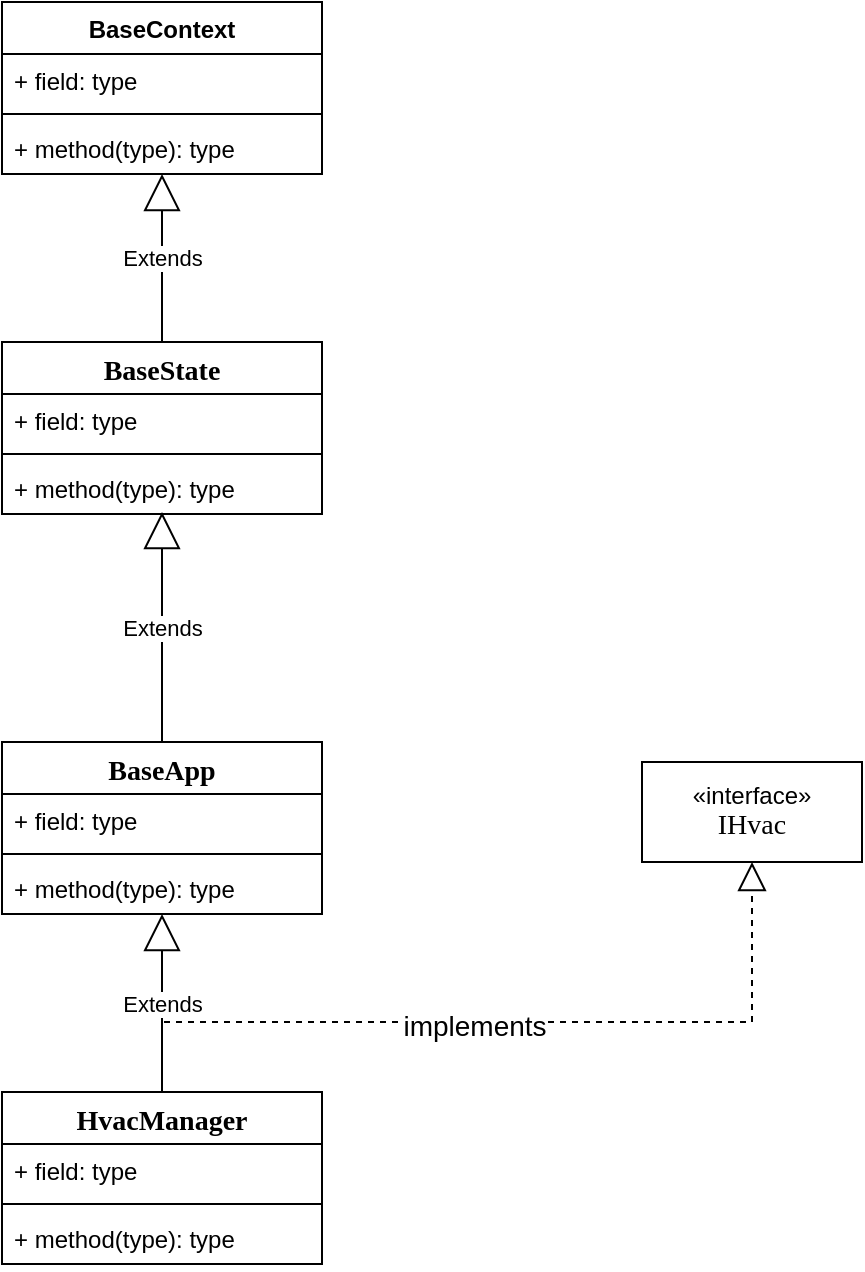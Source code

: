 <mxfile version="24.1.0" type="github">
  <diagram name="Page-1" id="-Qllb_CpZKkKI1zAppgv">
    <mxGraphModel dx="2074" dy="2206" grid="1" gridSize="10" guides="1" tooltips="1" connect="1" arrows="1" fold="1" page="1" pageScale="1" pageWidth="850" pageHeight="1100" math="0" shadow="0">
      <root>
        <mxCell id="0" />
        <mxCell id="1" parent="0" />
        <mxCell id="f-CkhcNsLTVHLY6D5ljz-1" value="&lt;span style=&quot;font-size:10.5pt;mso-bidi-font-size:&lt;br/&gt;11.0pt;font-family:&amp;quot;Calibri&amp;quot;,&amp;quot;sans-serif&amp;quot;;mso-ascii-theme-font:minor-latin;&lt;br/&gt;mso-fareast-font-family:宋体;mso-fareast-theme-font:minor-fareast;mso-hansi-theme-font:&lt;br/&gt;minor-latin;mso-bidi-font-family:&amp;quot;Times New Roman&amp;quot;;mso-bidi-theme-font:minor-bidi;&lt;br/&gt;mso-ansi-language:EN-US;mso-fareast-language:ZH-CN;mso-bidi-language:AR-SA&quot; lang=&quot;EN-US&quot;&gt;BaseApp&lt;/span&gt;" style="swimlane;fontStyle=1;align=center;verticalAlign=top;childLayout=stackLayout;horizontal=1;startSize=26;horizontalStack=0;resizeParent=1;resizeParentMax=0;resizeLast=0;collapsible=1;marginBottom=0;whiteSpace=wrap;html=1;" vertex="1" parent="1">
          <mxGeometry x="240" y="330" width="160" height="86" as="geometry" />
        </mxCell>
        <mxCell id="f-CkhcNsLTVHLY6D5ljz-2" value="+ field: type" style="text;strokeColor=none;fillColor=none;align=left;verticalAlign=top;spacingLeft=4;spacingRight=4;overflow=hidden;rotatable=0;points=[[0,0.5],[1,0.5]];portConstraint=eastwest;whiteSpace=wrap;html=1;" vertex="1" parent="f-CkhcNsLTVHLY6D5ljz-1">
          <mxGeometry y="26" width="160" height="26" as="geometry" />
        </mxCell>
        <mxCell id="f-CkhcNsLTVHLY6D5ljz-3" value="" style="line;strokeWidth=1;fillColor=none;align=left;verticalAlign=middle;spacingTop=-1;spacingLeft=3;spacingRight=3;rotatable=0;labelPosition=right;points=[];portConstraint=eastwest;strokeColor=inherit;" vertex="1" parent="f-CkhcNsLTVHLY6D5ljz-1">
          <mxGeometry y="52" width="160" height="8" as="geometry" />
        </mxCell>
        <mxCell id="f-CkhcNsLTVHLY6D5ljz-4" value="+ method(type): type" style="text;strokeColor=none;fillColor=none;align=left;verticalAlign=top;spacingLeft=4;spacingRight=4;overflow=hidden;rotatable=0;points=[[0,0.5],[1,0.5]];portConstraint=eastwest;whiteSpace=wrap;html=1;" vertex="1" parent="f-CkhcNsLTVHLY6D5ljz-1">
          <mxGeometry y="60" width="160" height="26" as="geometry" />
        </mxCell>
        <mxCell id="f-CkhcNsLTVHLY6D5ljz-5" value="&lt;span style=&quot;font-size:10.5pt;mso-bidi-font-size:&lt;br/&gt;11.0pt;font-family:&amp;quot;Calibri&amp;quot;,&amp;quot;sans-serif&amp;quot;;mso-ascii-theme-font:minor-latin;&lt;br/&gt;mso-fareast-font-family:宋体;mso-fareast-theme-font:minor-fareast;mso-hansi-theme-font:&lt;br/&gt;minor-latin;mso-bidi-font-family:&amp;quot;Times New Roman&amp;quot;;mso-bidi-theme-font:minor-bidi;&lt;br/&gt;mso-ansi-language:EN-US;mso-fareast-language:ZH-CN;mso-bidi-language:AR-SA&quot; lang=&quot;EN-US&quot;&gt;BaseState&lt;/span&gt;" style="swimlane;fontStyle=1;align=center;verticalAlign=top;childLayout=stackLayout;horizontal=1;startSize=26;horizontalStack=0;resizeParent=1;resizeParentMax=0;resizeLast=0;collapsible=1;marginBottom=0;whiteSpace=wrap;html=1;" vertex="1" parent="1">
          <mxGeometry x="240" y="130" width="160" height="86" as="geometry" />
        </mxCell>
        <mxCell id="f-CkhcNsLTVHLY6D5ljz-6" value="+ field: type" style="text;strokeColor=none;fillColor=none;align=left;verticalAlign=top;spacingLeft=4;spacingRight=4;overflow=hidden;rotatable=0;points=[[0,0.5],[1,0.5]];portConstraint=eastwest;whiteSpace=wrap;html=1;" vertex="1" parent="f-CkhcNsLTVHLY6D5ljz-5">
          <mxGeometry y="26" width="160" height="26" as="geometry" />
        </mxCell>
        <mxCell id="f-CkhcNsLTVHLY6D5ljz-7" value="" style="line;strokeWidth=1;fillColor=none;align=left;verticalAlign=middle;spacingTop=-1;spacingLeft=3;spacingRight=3;rotatable=0;labelPosition=right;points=[];portConstraint=eastwest;strokeColor=inherit;" vertex="1" parent="f-CkhcNsLTVHLY6D5ljz-5">
          <mxGeometry y="52" width="160" height="8" as="geometry" />
        </mxCell>
        <mxCell id="f-CkhcNsLTVHLY6D5ljz-8" value="+ method(type): type" style="text;strokeColor=none;fillColor=none;align=left;verticalAlign=top;spacingLeft=4;spacingRight=4;overflow=hidden;rotatable=0;points=[[0,0.5],[1,0.5]];portConstraint=eastwest;whiteSpace=wrap;html=1;" vertex="1" parent="f-CkhcNsLTVHLY6D5ljz-5">
          <mxGeometry y="60" width="160" height="26" as="geometry" />
        </mxCell>
        <mxCell id="f-CkhcNsLTVHLY6D5ljz-10" value="Extends" style="endArrow=block;endSize=16;endFill=0;html=1;rounded=0;exitX=0.5;exitY=0;exitDx=0;exitDy=0;entryX=0.5;entryY=0.962;entryDx=0;entryDy=0;entryPerimeter=0;" edge="1" parent="1" source="f-CkhcNsLTVHLY6D5ljz-1" target="f-CkhcNsLTVHLY6D5ljz-8">
          <mxGeometry width="160" relative="1" as="geometry">
            <mxPoint x="450" y="500" as="sourcePoint" />
            <mxPoint x="320" y="230" as="targetPoint" />
          </mxGeometry>
        </mxCell>
        <mxCell id="f-CkhcNsLTVHLY6D5ljz-11" value="BaseContext" style="swimlane;fontStyle=1;align=center;verticalAlign=top;childLayout=stackLayout;horizontal=1;startSize=26;horizontalStack=0;resizeParent=1;resizeParentMax=0;resizeLast=0;collapsible=1;marginBottom=0;whiteSpace=wrap;html=1;" vertex="1" parent="1">
          <mxGeometry x="240" y="-40" width="160" height="86" as="geometry" />
        </mxCell>
        <mxCell id="f-CkhcNsLTVHLY6D5ljz-12" value="+ field: type" style="text;strokeColor=none;fillColor=none;align=left;verticalAlign=top;spacingLeft=4;spacingRight=4;overflow=hidden;rotatable=0;points=[[0,0.5],[1,0.5]];portConstraint=eastwest;whiteSpace=wrap;html=1;" vertex="1" parent="f-CkhcNsLTVHLY6D5ljz-11">
          <mxGeometry y="26" width="160" height="26" as="geometry" />
        </mxCell>
        <mxCell id="f-CkhcNsLTVHLY6D5ljz-13" value="" style="line;strokeWidth=1;fillColor=none;align=left;verticalAlign=middle;spacingTop=-1;spacingLeft=3;spacingRight=3;rotatable=0;labelPosition=right;points=[];portConstraint=eastwest;strokeColor=inherit;" vertex="1" parent="f-CkhcNsLTVHLY6D5ljz-11">
          <mxGeometry y="52" width="160" height="8" as="geometry" />
        </mxCell>
        <mxCell id="f-CkhcNsLTVHLY6D5ljz-14" value="+ method(type): type" style="text;strokeColor=none;fillColor=none;align=left;verticalAlign=top;spacingLeft=4;spacingRight=4;overflow=hidden;rotatable=0;points=[[0,0.5],[1,0.5]];portConstraint=eastwest;whiteSpace=wrap;html=1;" vertex="1" parent="f-CkhcNsLTVHLY6D5ljz-11">
          <mxGeometry y="60" width="160" height="26" as="geometry" />
        </mxCell>
        <mxCell id="f-CkhcNsLTVHLY6D5ljz-15" value="Extends" style="endArrow=block;endSize=16;endFill=0;html=1;rounded=0;exitX=0.5;exitY=0;exitDx=0;exitDy=0;" edge="1" parent="1" source="f-CkhcNsLTVHLY6D5ljz-5" target="f-CkhcNsLTVHLY6D5ljz-14">
          <mxGeometry width="160" relative="1" as="geometry">
            <mxPoint x="580" y="185" as="sourcePoint" />
            <mxPoint x="580" y="70" as="targetPoint" />
          </mxGeometry>
        </mxCell>
        <mxCell id="f-CkhcNsLTVHLY6D5ljz-16" value="&lt;span style=&quot;font-size:10.5pt;mso-bidi-font-size:&lt;br/&gt;11.0pt;font-family:&amp;quot;Calibri&amp;quot;,&amp;quot;sans-serif&amp;quot;;mso-ascii-theme-font:minor-latin;&lt;br/&gt;mso-fareast-font-family:宋体;mso-fareast-theme-font:minor-fareast;mso-hansi-theme-font:&lt;br/&gt;minor-latin;mso-bidi-font-family:&amp;quot;Times New Roman&amp;quot;;mso-bidi-theme-font:minor-bidi;&lt;br/&gt;mso-ansi-language:EN-US;mso-fareast-language:ZH-CN;mso-bidi-language:AR-SA&quot; lang=&quot;EN-US&quot;&gt;HvacManager&lt;/span&gt;" style="swimlane;fontStyle=1;align=center;verticalAlign=top;childLayout=stackLayout;horizontal=1;startSize=26;horizontalStack=0;resizeParent=1;resizeParentMax=0;resizeLast=0;collapsible=1;marginBottom=0;whiteSpace=wrap;html=1;" vertex="1" parent="1">
          <mxGeometry x="240" y="505" width="160" height="86" as="geometry" />
        </mxCell>
        <mxCell id="f-CkhcNsLTVHLY6D5ljz-17" value="+ field: type" style="text;strokeColor=none;fillColor=none;align=left;verticalAlign=top;spacingLeft=4;spacingRight=4;overflow=hidden;rotatable=0;points=[[0,0.5],[1,0.5]];portConstraint=eastwest;whiteSpace=wrap;html=1;" vertex="1" parent="f-CkhcNsLTVHLY6D5ljz-16">
          <mxGeometry y="26" width="160" height="26" as="geometry" />
        </mxCell>
        <mxCell id="f-CkhcNsLTVHLY6D5ljz-18" value="" style="line;strokeWidth=1;fillColor=none;align=left;verticalAlign=middle;spacingTop=-1;spacingLeft=3;spacingRight=3;rotatable=0;labelPosition=right;points=[];portConstraint=eastwest;strokeColor=inherit;" vertex="1" parent="f-CkhcNsLTVHLY6D5ljz-16">
          <mxGeometry y="52" width="160" height="8" as="geometry" />
        </mxCell>
        <mxCell id="f-CkhcNsLTVHLY6D5ljz-19" value="+ method(type): type" style="text;strokeColor=none;fillColor=none;align=left;verticalAlign=top;spacingLeft=4;spacingRight=4;overflow=hidden;rotatable=0;points=[[0,0.5],[1,0.5]];portConstraint=eastwest;whiteSpace=wrap;html=1;" vertex="1" parent="f-CkhcNsLTVHLY6D5ljz-16">
          <mxGeometry y="60" width="160" height="26" as="geometry" />
        </mxCell>
        <mxCell id="f-CkhcNsLTVHLY6D5ljz-20" value="Extends" style="endArrow=block;endSize=16;endFill=0;html=1;rounded=0;exitX=0.5;exitY=0;exitDx=0;exitDy=0;" edge="1" parent="1" source="f-CkhcNsLTVHLY6D5ljz-16" target="f-CkhcNsLTVHLY6D5ljz-4">
          <mxGeometry width="160" relative="1" as="geometry">
            <mxPoint x="610" y="534" as="sourcePoint" />
            <mxPoint x="610" y="450" as="targetPoint" />
          </mxGeometry>
        </mxCell>
        <mxCell id="f-CkhcNsLTVHLY6D5ljz-22" value="«interface»&lt;br&gt;&lt;span style=&quot;font-size:10.5pt;mso-bidi-font-size:&lt;br/&gt;11.0pt;font-family:&amp;quot;Calibri&amp;quot;,&amp;quot;sans-serif&amp;quot;;mso-ascii-theme-font:minor-latin;&lt;br/&gt;mso-fareast-font-family:宋体;mso-fareast-theme-font:minor-fareast;mso-hansi-theme-font:&lt;br/&gt;minor-latin;mso-bidi-font-family:&amp;quot;Times New Roman&amp;quot;;mso-bidi-theme-font:minor-bidi;&lt;br/&gt;mso-ansi-language:EN-US;mso-fareast-language:ZH-CN;mso-bidi-language:AR-SA&quot; lang=&quot;EN-US&quot;&gt;IHvac&lt;/span&gt;" style="html=1;whiteSpace=wrap;" vertex="1" parent="1">
          <mxGeometry x="560" y="340" width="110" height="50" as="geometry" />
        </mxCell>
        <mxCell id="f-CkhcNsLTVHLY6D5ljz-23" value="" style="endArrow=block;dashed=1;endFill=0;endSize=12;html=1;rounded=0;exitX=0.5;exitY=0;exitDx=0;exitDy=0;entryX=0.5;entryY=1;entryDx=0;entryDy=0;edgeStyle=orthogonalEdgeStyle;" edge="1" parent="1" source="f-CkhcNsLTVHLY6D5ljz-16" target="f-CkhcNsLTVHLY6D5ljz-22">
          <mxGeometry width="160" relative="1" as="geometry">
            <mxPoint x="520" y="570" as="sourcePoint" />
            <mxPoint x="680" y="570" as="targetPoint" />
            <Array as="points">
              <mxPoint x="320" y="470" />
              <mxPoint x="615" y="470" />
            </Array>
          </mxGeometry>
        </mxCell>
        <mxCell id="f-CkhcNsLTVHLY6D5ljz-24" value="&lt;font style=&quot;font-size: 14px;&quot;&gt;implements&lt;/font&gt;" style="edgeLabel;html=1;align=center;verticalAlign=middle;resizable=0;points=[];" vertex="1" connectable="0" parent="f-CkhcNsLTVHLY6D5ljz-23">
          <mxGeometry x="-0.068" y="-2" relative="1" as="geometry">
            <mxPoint as="offset" />
          </mxGeometry>
        </mxCell>
      </root>
    </mxGraphModel>
  </diagram>
</mxfile>
